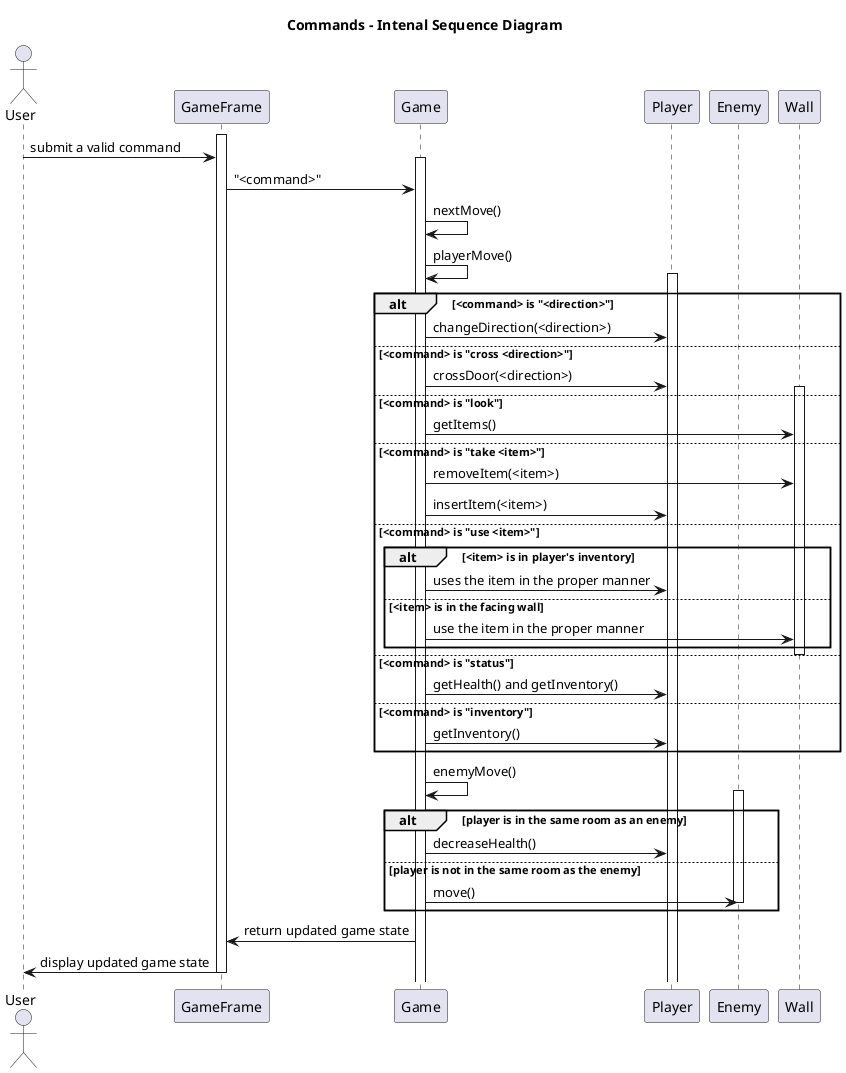 @startuml Command Internal Sequence Diagram

title Commands - Intenal Sequence Diagram

actor User
participant GameFrame
participant Game
participant Player
participant Enemy
participant Wall

activate GameFrame
User -> GameFrame : submit a valid command

activate Game
GameFrame -> Game : "<command>"

Game -> Game : nextMove()
Game -> Game : playerMove()

activate Player
alt <command> is "<direction>"
    Game -> Player : changeDirection(<direction>)
else <command> is "cross <direction>"
    Game -> Player : crossDoor(<direction>)
else <command> is "look"
    activate Wall
    Game -> Wall : getItems() 
else <command> is "take <item>"
    Game -> Wall : removeItem(<item>)
    Game -> Player : insertItem(<item>)
else <command> is "use <item>"
    alt <item> is in player's inventory
        Game -> Player : uses the item in the proper manner
    else <item> is in the facing wall
        Game -> Wall : use the item in the proper manner
    end
    deactivate Wall
else <command> is "status"
    Game -> Player : getHealth() and getInventory()
else <command> is "inventory"
    Game -> Player : getInventory()
end

Game -> Game : enemyMove()
alt player is in the same room as an enemy
    activate Enemy
    Game -> Player: decreaseHealth()
else player is not in the same room as the enemy
    Game -> Enemy : move()
    deactivate Enemy
end

Game -> GameFrame : return updated game state
GameFrame -> User : display updated game state

deactivate GameFrame

@enduml